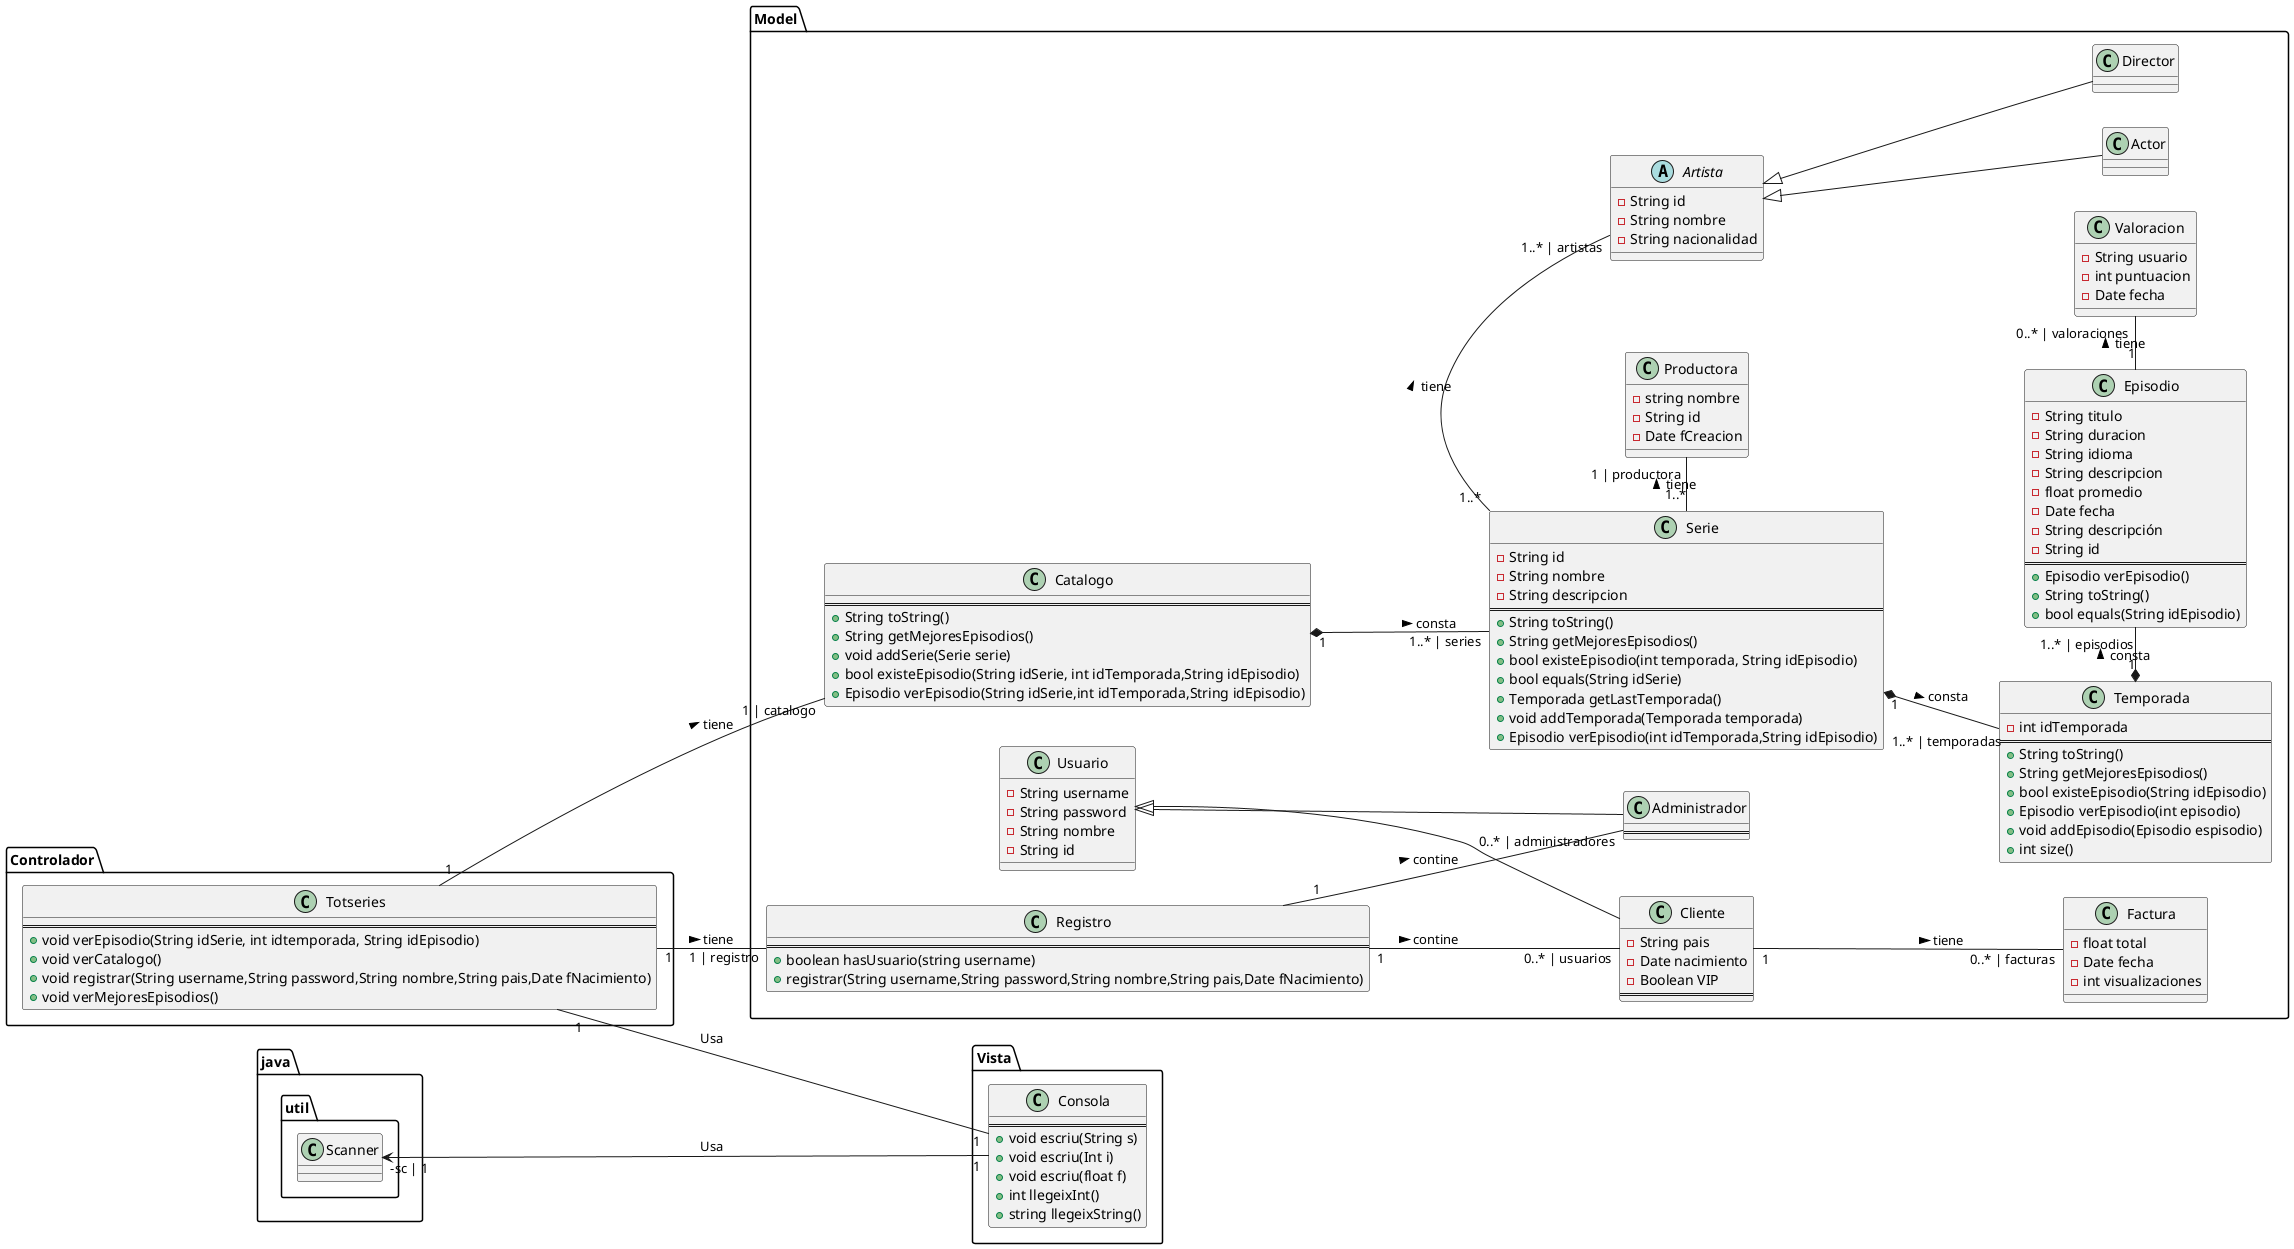 @startuml

left to right direction

'title Diagrama de Dominio para TotSeries

namespace Controlador {
    class Totseries{
    ==
    +void verEpisodio(String idSerie, int idtemporada, String idEpisodio)
    +void verCatalogo()
    +void registrar(String username,String password,String nombre,String pais,Date fNacimiento)
    +void verMejoresEpisodios()
    }
    
}

namespace java.util {
    class Scanner
}

namespace Vista {
    class Consola{
    ==
    +void escriu(String s)
    +void escriu(Int i)
    +void escriu(float f)
    +int llegeixInt()
    +string llegeixString()
    }
}

namespace Model {

    
    class Registro{
    ==
    +boolean hasUsuario(string username)
    +registrar(String username,String password,String nombre,String pais,Date fNacimiento)
    }

    class Usuario {
        - String username
        - String password
        - String nombre
        - String id
    }
    class Cliente {
        - String pais
        - Date nacimiento
        - Boolean VIP
        ==
    }
    class Administrador{
        ==
    }

    class Factura{
        -float total
        -Date fecha
        -int visualizaciones
    }
    
    class Catalogo{
        ==
        +String toString()
        +String getMejoresEpisodios()
        +void addSerie(Serie serie)
        +bool existeEpisodio(String idSerie, int idTemporada,String idEpisodio)
        +Episodio verEpisodio(String idSerie,int idTemporada,String idEpisodio)
    }
    class Temporada{
        -int idTemporada
        ==
        +String toString()
        +String getMejoresEpisodios()
        +bool existeEpisodio(String idEpisodio)
        +Episodio verEpisodio(int episodio)
        +void addEpisodio(Episodio espisodio)
        +int size()
    }

    class Serie{
        -String id
        -String nombre
        -String descripcion
        ==
        +String toString()
        +String getMejoresEpisodios()
        +bool existeEpisodio(int temporada, String idEpisodio)
        +bool equals(String idSerie)
        +Temporada getLastTemporada()
        +void addTemporada(Temporada temporada)
        +Episodio verEpisodio(int idTemporada,String idEpisodio) 
    }
    class Valoracion{
        -String usuario
        -int puntuacion
        -Date fecha
    }
    
    class Episodio {
        -String titulo
        -String duracion
        -String idioma
        -String descripcion
        -float promedio
        -Date fecha
        -String descripción
        -String id
        ==
        +Episodio verEpisodio()
        +String toString()
        +bool equals(String idEpisodio)
    }

    
    abstract class Artista {
        -String id
        -String nombre
        -String nacionalidad
    }

    class Productora {
        -string nombre
        -String id
        -Date fCreacion
    }

    class Actor
    class Director

    Registro "1" -- "0..* | usuarios" Cliente : contine >
    Registro "1" -- "0..* | administradores" Administrador : contine >

    Usuario <|-- Cliente
    Usuario <|-- Administrador
    Cliente "1" -- "0..* | facturas" Factura : tiene >  
    Artista  <|-- Actor
    Artista  <|-- Director

    Catalogo "1" *-- "1..* | series" Serie : consta >
    Serie "1" *-- "1..* | temporadas" Temporada : consta >
    Serie "1..*" - "1..* | artistas" Artista : tiene >
    Serie "1..*" - "1 | productora" Productora : tiene >
    Temporada "1" *- "1..* | episodios" Episodio : consta >
    Episodio "1" - "0..* | valoraciones" Valoracion : tiene >

}

Controlador.Totseries "1" -- "1 | catalogo" Model.Catalogo : tiene >
Controlador.Totseries "1" -- "1 | registro" Model.Registro : tiene >
Controlador.Totseries "1" -- "1" Vista.Consola : Usa
java.util.Scanner "-sc | 1" <-- "1" Vista.Consola : Usa 
@enduml
